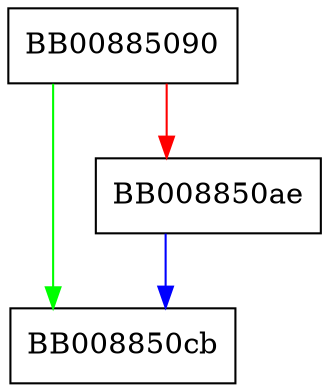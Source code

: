 digraph __libc_alloca_cutoff {
  node [shape="box"];
  graph [splines=ortho];
  BB00885090 -> BB008850cb [color="green"];
  BB00885090 -> BB008850ae [color="red"];
  BB008850ae -> BB008850cb [color="blue"];
}